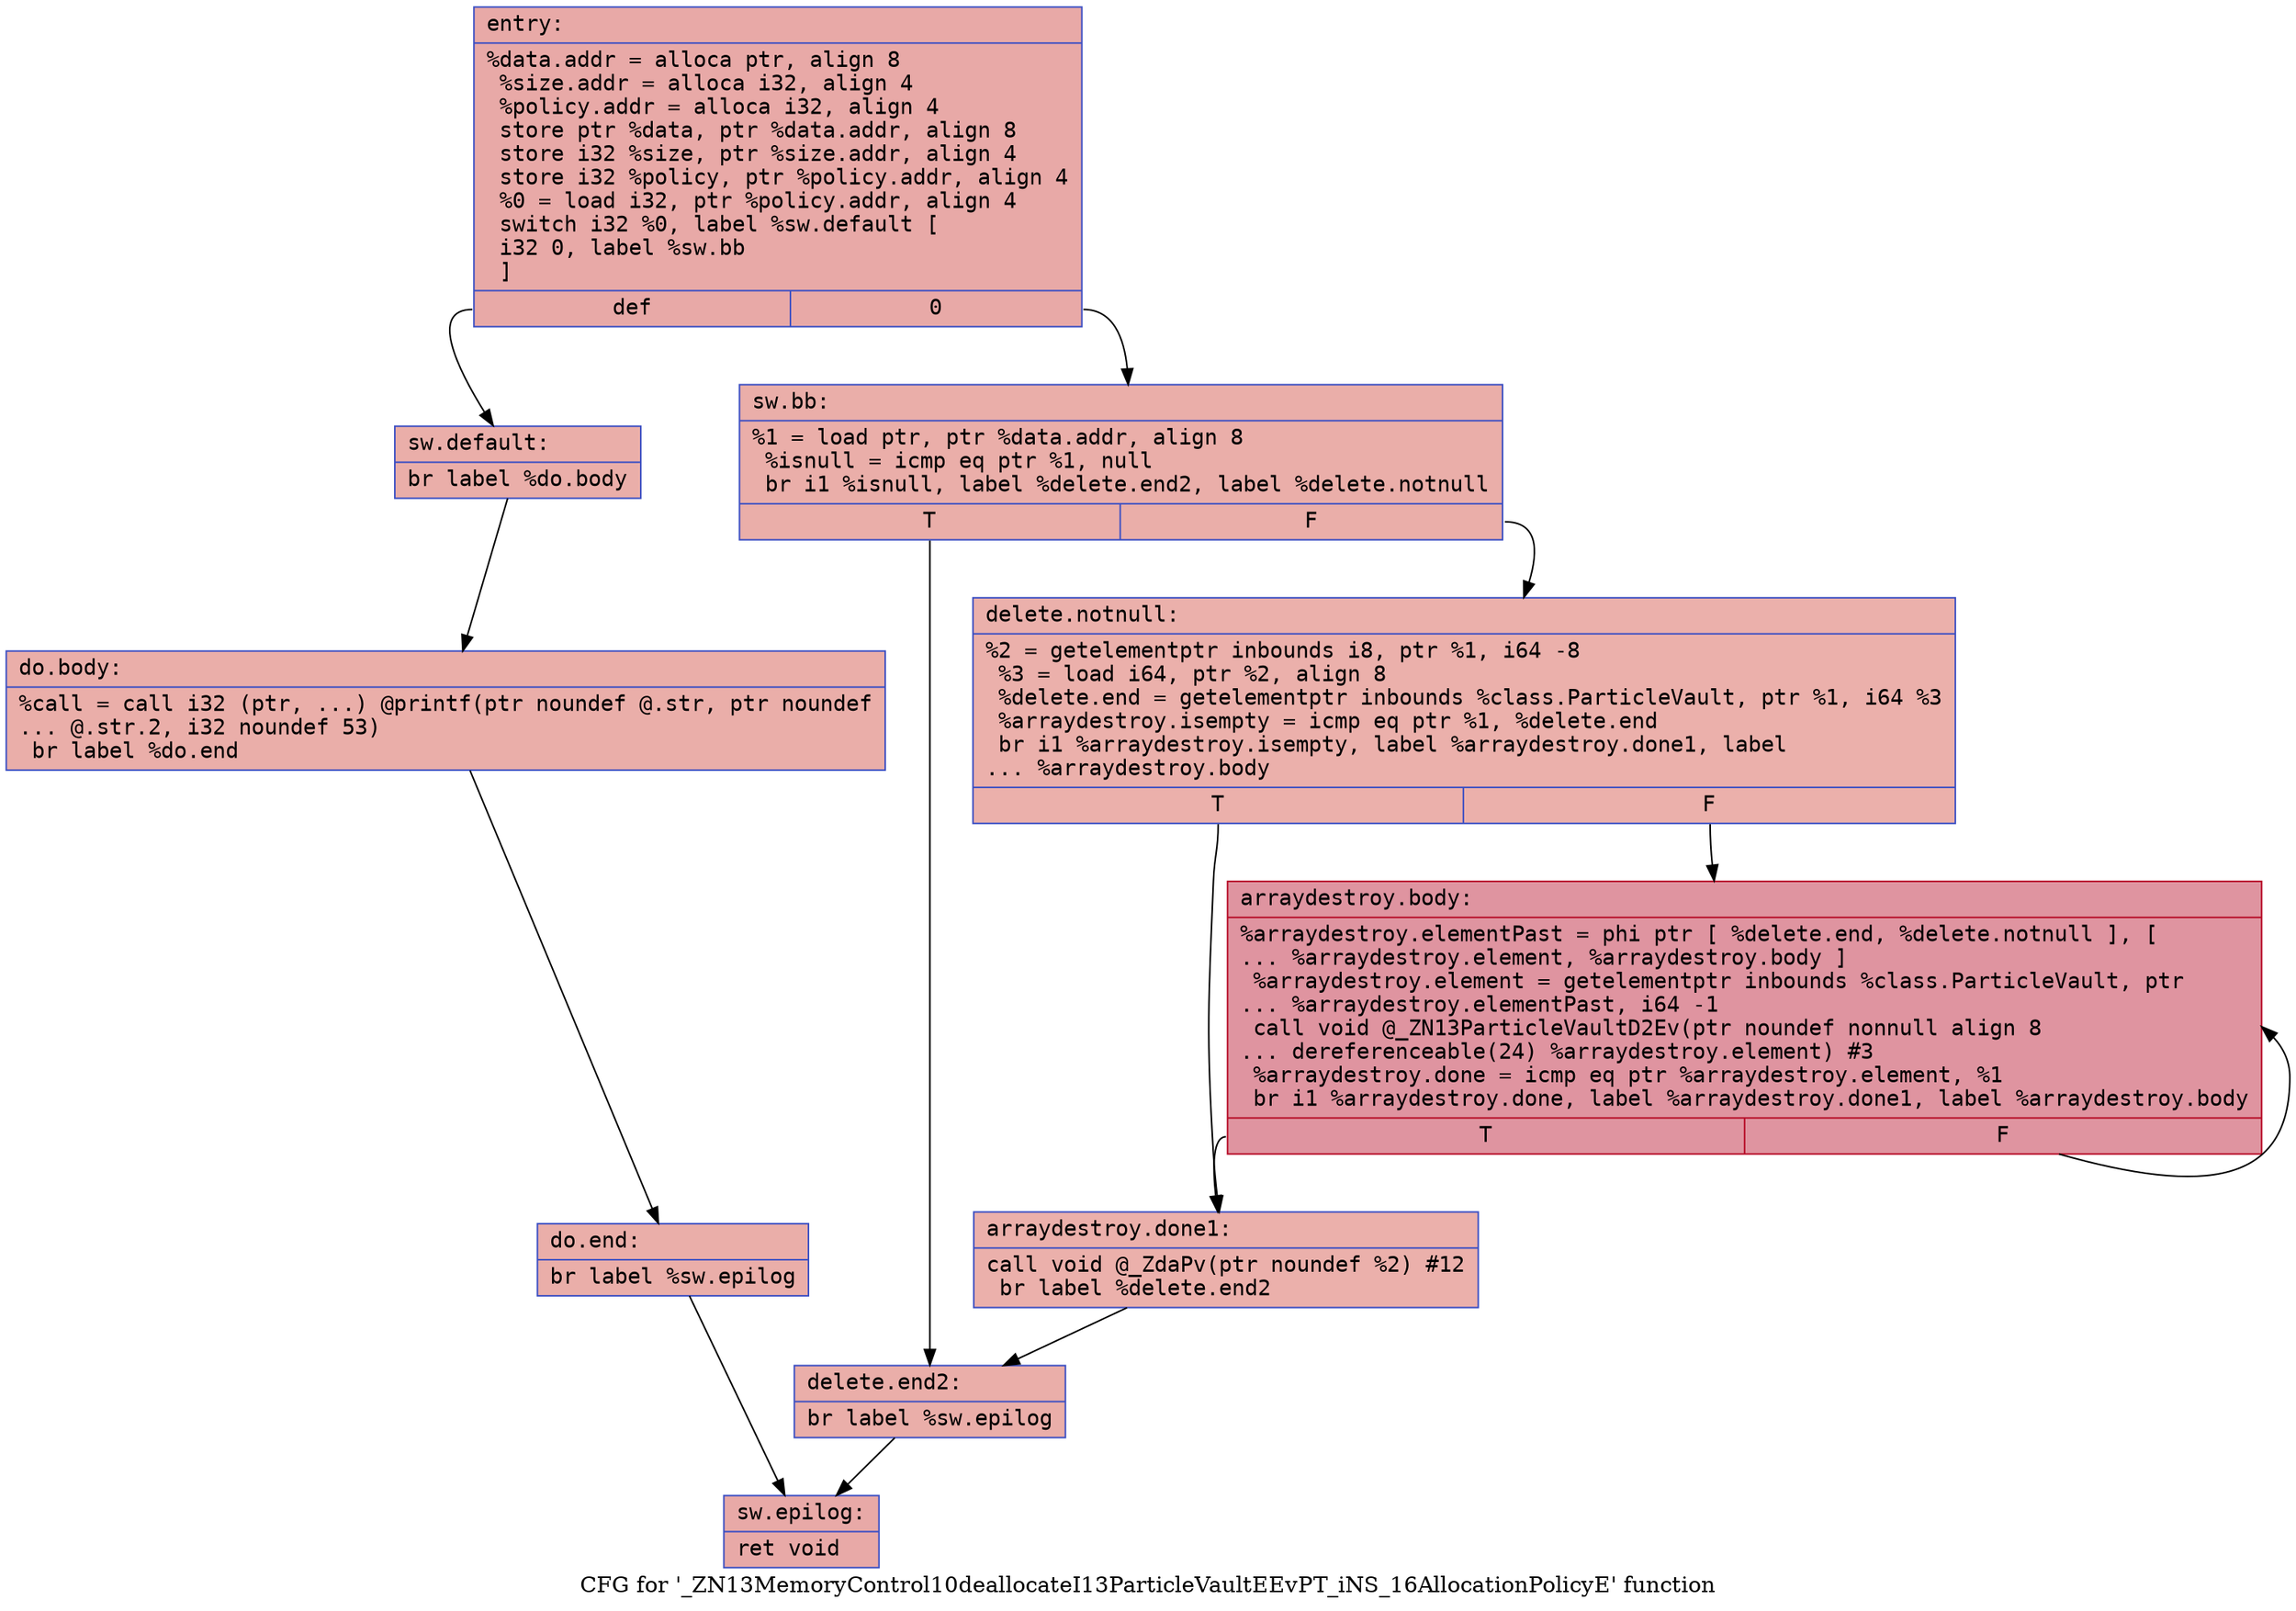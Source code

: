 digraph "CFG for '_ZN13MemoryControl10deallocateI13ParticleVaultEEvPT_iNS_16AllocationPolicyE' function" {
	label="CFG for '_ZN13MemoryControl10deallocateI13ParticleVaultEEvPT_iNS_16AllocationPolicyE' function";

	Node0x5590710faba0 [shape=record,color="#3d50c3ff", style=filled, fillcolor="#ca3b3770" fontname="Courier",label="{entry:\l|  %data.addr = alloca ptr, align 8\l  %size.addr = alloca i32, align 4\l  %policy.addr = alloca i32, align 4\l  store ptr %data, ptr %data.addr, align 8\l  store i32 %size, ptr %size.addr, align 4\l  store i32 %policy, ptr %policy.addr, align 4\l  %0 = load i32, ptr %policy.addr, align 4\l  switch i32 %0, label %sw.default [\l    i32 0, label %sw.bb\l  ]\l|{<s0>def|<s1>0}}"];
	Node0x5590710faba0:s0 -> Node0x5590710fafb0[tooltip="entry -> sw.default\nProbability 50.00%" ];
	Node0x5590710faba0:s1 -> Node0x5590710fb030[tooltip="entry -> sw.bb\nProbability 50.00%" ];
	Node0x5590710fb030 [shape=record,color="#3d50c3ff", style=filled, fillcolor="#d0473d70" fontname="Courier",label="{sw.bb:\l|  %1 = load ptr, ptr %data.addr, align 8\l  %isnull = icmp eq ptr %1, null\l  br i1 %isnull, label %delete.end2, label %delete.notnull\l|{<s0>T|<s1>F}}"];
	Node0x5590710fb030:s0 -> Node0x5590710fb260[tooltip="sw.bb -> delete.end2\nProbability 37.50%" ];
	Node0x5590710fb030:s1 -> Node0x5590710fb2e0[tooltip="sw.bb -> delete.notnull\nProbability 62.50%" ];
	Node0x5590710fb2e0 [shape=record,color="#3d50c3ff", style=filled, fillcolor="#d24b4070" fontname="Courier",label="{delete.notnull:\l|  %2 = getelementptr inbounds i8, ptr %1, i64 -8\l  %3 = load i64, ptr %2, align 8\l  %delete.end = getelementptr inbounds %class.ParticleVault, ptr %1, i64 %3\l  %arraydestroy.isempty = icmp eq ptr %1, %delete.end\l  br i1 %arraydestroy.isempty, label %arraydestroy.done1, label\l... %arraydestroy.body\l|{<s0>T|<s1>F}}"];
	Node0x5590710fb2e0:s0 -> Node0x5590710fb920[tooltip="delete.notnull -> arraydestroy.done1\nProbability 37.50%" ];
	Node0x5590710fb2e0:s1 -> Node0x5590710fb990[tooltip="delete.notnull -> arraydestroy.body\nProbability 62.50%" ];
	Node0x5590710fb990 [shape=record,color="#b70d28ff", style=filled, fillcolor="#b70d2870" fontname="Courier",label="{arraydestroy.body:\l|  %arraydestroy.elementPast = phi ptr [ %delete.end, %delete.notnull ], [\l... %arraydestroy.element, %arraydestroy.body ]\l  %arraydestroy.element = getelementptr inbounds %class.ParticleVault, ptr\l... %arraydestroy.elementPast, i64 -1\l  call void @_ZN13ParticleVaultD2Ev(ptr noundef nonnull align 8\l... dereferenceable(24) %arraydestroy.element) #3\l  %arraydestroy.done = icmp eq ptr %arraydestroy.element, %1\l  br i1 %arraydestroy.done, label %arraydestroy.done1, label %arraydestroy.body\l|{<s0>T|<s1>F}}"];
	Node0x5590710fb990:s0 -> Node0x5590710fb920[tooltip="arraydestroy.body -> arraydestroy.done1\nProbability 3.12%" ];
	Node0x5590710fb990:s1 -> Node0x5590710fb990[tooltip="arraydestroy.body -> arraydestroy.body\nProbability 96.88%" ];
	Node0x5590710fb920 [shape=record,color="#3d50c3ff", style=filled, fillcolor="#d24b4070" fontname="Courier",label="{arraydestroy.done1:\l|  call void @_ZdaPv(ptr noundef %2) #12\l  br label %delete.end2\l}"];
	Node0x5590710fb920 -> Node0x5590710fb260[tooltip="arraydestroy.done1 -> delete.end2\nProbability 100.00%" ];
	Node0x5590710fb260 [shape=record,color="#3d50c3ff", style=filled, fillcolor="#d0473d70" fontname="Courier",label="{delete.end2:\l|  br label %sw.epilog\l}"];
	Node0x5590710fb260 -> Node0x5590710fc050[tooltip="delete.end2 -> sw.epilog\nProbability 100.00%" ];
	Node0x5590710fafb0 [shape=record,color="#3d50c3ff", style=filled, fillcolor="#d0473d70" fontname="Courier",label="{sw.default:\l|  br label %do.body\l}"];
	Node0x5590710fafb0 -> Node0x5590710fc110[tooltip="sw.default -> do.body\nProbability 100.00%" ];
	Node0x5590710fc110 [shape=record,color="#3d50c3ff", style=filled, fillcolor="#d0473d70" fontname="Courier",label="{do.body:\l|  %call = call i32 (ptr, ...) @printf(ptr noundef @.str, ptr noundef\l... @.str.2, i32 noundef 53)\l  br label %do.end\l}"];
	Node0x5590710fc110 -> Node0x5590710fc240[tooltip="do.body -> do.end\nProbability 100.00%" ];
	Node0x5590710fc240 [shape=record,color="#3d50c3ff", style=filled, fillcolor="#d0473d70" fontname="Courier",label="{do.end:\l|  br label %sw.epilog\l}"];
	Node0x5590710fc240 -> Node0x5590710fc050[tooltip="do.end -> sw.epilog\nProbability 100.00%" ];
	Node0x5590710fc050 [shape=record,color="#3d50c3ff", style=filled, fillcolor="#ca3b3770" fontname="Courier",label="{sw.epilog:\l|  ret void\l}"];
}
